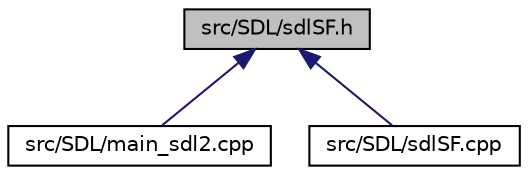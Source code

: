 digraph "src/SDL/sdlSF.h"
{
 // LATEX_PDF_SIZE
  edge [fontname="Helvetica",fontsize="10",labelfontname="Helvetica",labelfontsize="10"];
  node [fontname="Helvetica",fontsize="10",shape=record];
  Node1 [label="src/SDL/sdlSF.h",height=0.2,width=0.4,color="black", fillcolor="grey75", style="filled", fontcolor="black",tooltip="Module qui gère la classe SDL et la boucle de jeu."];
  Node1 -> Node2 [dir="back",color="midnightblue",fontsize="10",style="solid",fontname="Helvetica"];
  Node2 [label="src/SDL/main_sdl2.cpp",height=0.2,width=0.4,color="black", fillcolor="white", style="filled",URL="$main__sdl2_8cpp.html",tooltip=" "];
  Node1 -> Node3 [dir="back",color="midnightblue",fontsize="10",style="solid",fontname="Helvetica"];
  Node3 [label="src/SDL/sdlSF.cpp",height=0.2,width=0.4,color="black", fillcolor="white", style="filled",URL="$sdlSF_8cpp.html",tooltip=" "];
}

